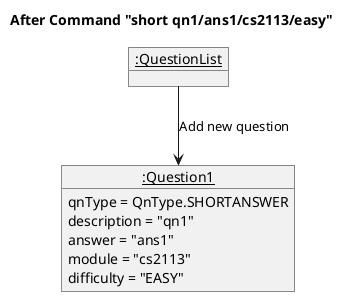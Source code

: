 !include Style.puml
@startuml
title After Command "short qn1/ans1/cs2113/easy"

object "__:QuestionList__" as QuestionList

object "__:Question1__" as Question1 {
    qnType = QnType.SHORTANSWER
    description = "qn1"
    answer = "ans1"
    module = "cs2113"
    difficulty = "EASY"
}

QuestionList --> Question1 : Add new question
@enduml
